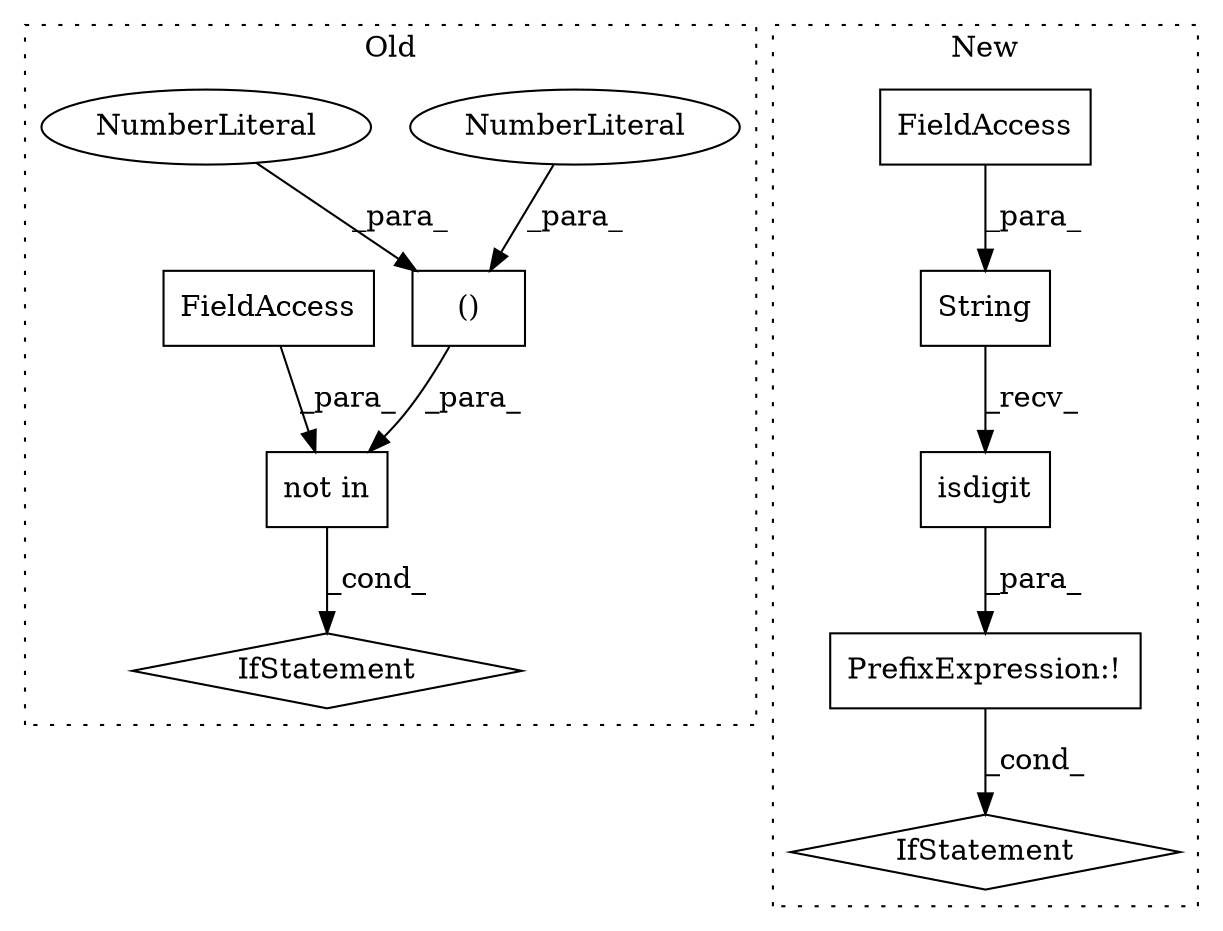 digraph G {
subgraph cluster0 {
1 [label="not in" a="108" s="3731" l="38" shape="box"];
3 [label="()" a="106" s="3754" l="15" shape="box"];
6 [label="NumberLiteral" a="34" s="3768" l="1" shape="ellipse"];
7 [label="NumberLiteral" a="34" s="3754" l="1" shape="ellipse"];
8 [label="FieldAccess" a="22" s="3731" l="10" shape="box"];
9 [label="IfStatement" a="25" s="3723,3769" l="8,3" shape="diamond"];
label = "Old";
style="dotted";
}
subgraph cluster1 {
2 [label="String" a="32" s="3872,3889" l="7,1" shape="box"];
4 [label="PrefixExpression:!" a="38" s="3871" l="1" shape="box"];
5 [label="FieldAccess" a="22" s="3879" l="10" shape="box"];
10 [label="IfStatement" a="25" s="3867,3900" l="4,2" shape="diamond"];
11 [label="isdigit" a="32" s="3891" l="9" shape="box"];
label = "New";
style="dotted";
}
1 -> 9 [label="_cond_"];
2 -> 11 [label="_recv_"];
3 -> 1 [label="_para_"];
4 -> 10 [label="_cond_"];
5 -> 2 [label="_para_"];
6 -> 3 [label="_para_"];
7 -> 3 [label="_para_"];
8 -> 1 [label="_para_"];
11 -> 4 [label="_para_"];
}